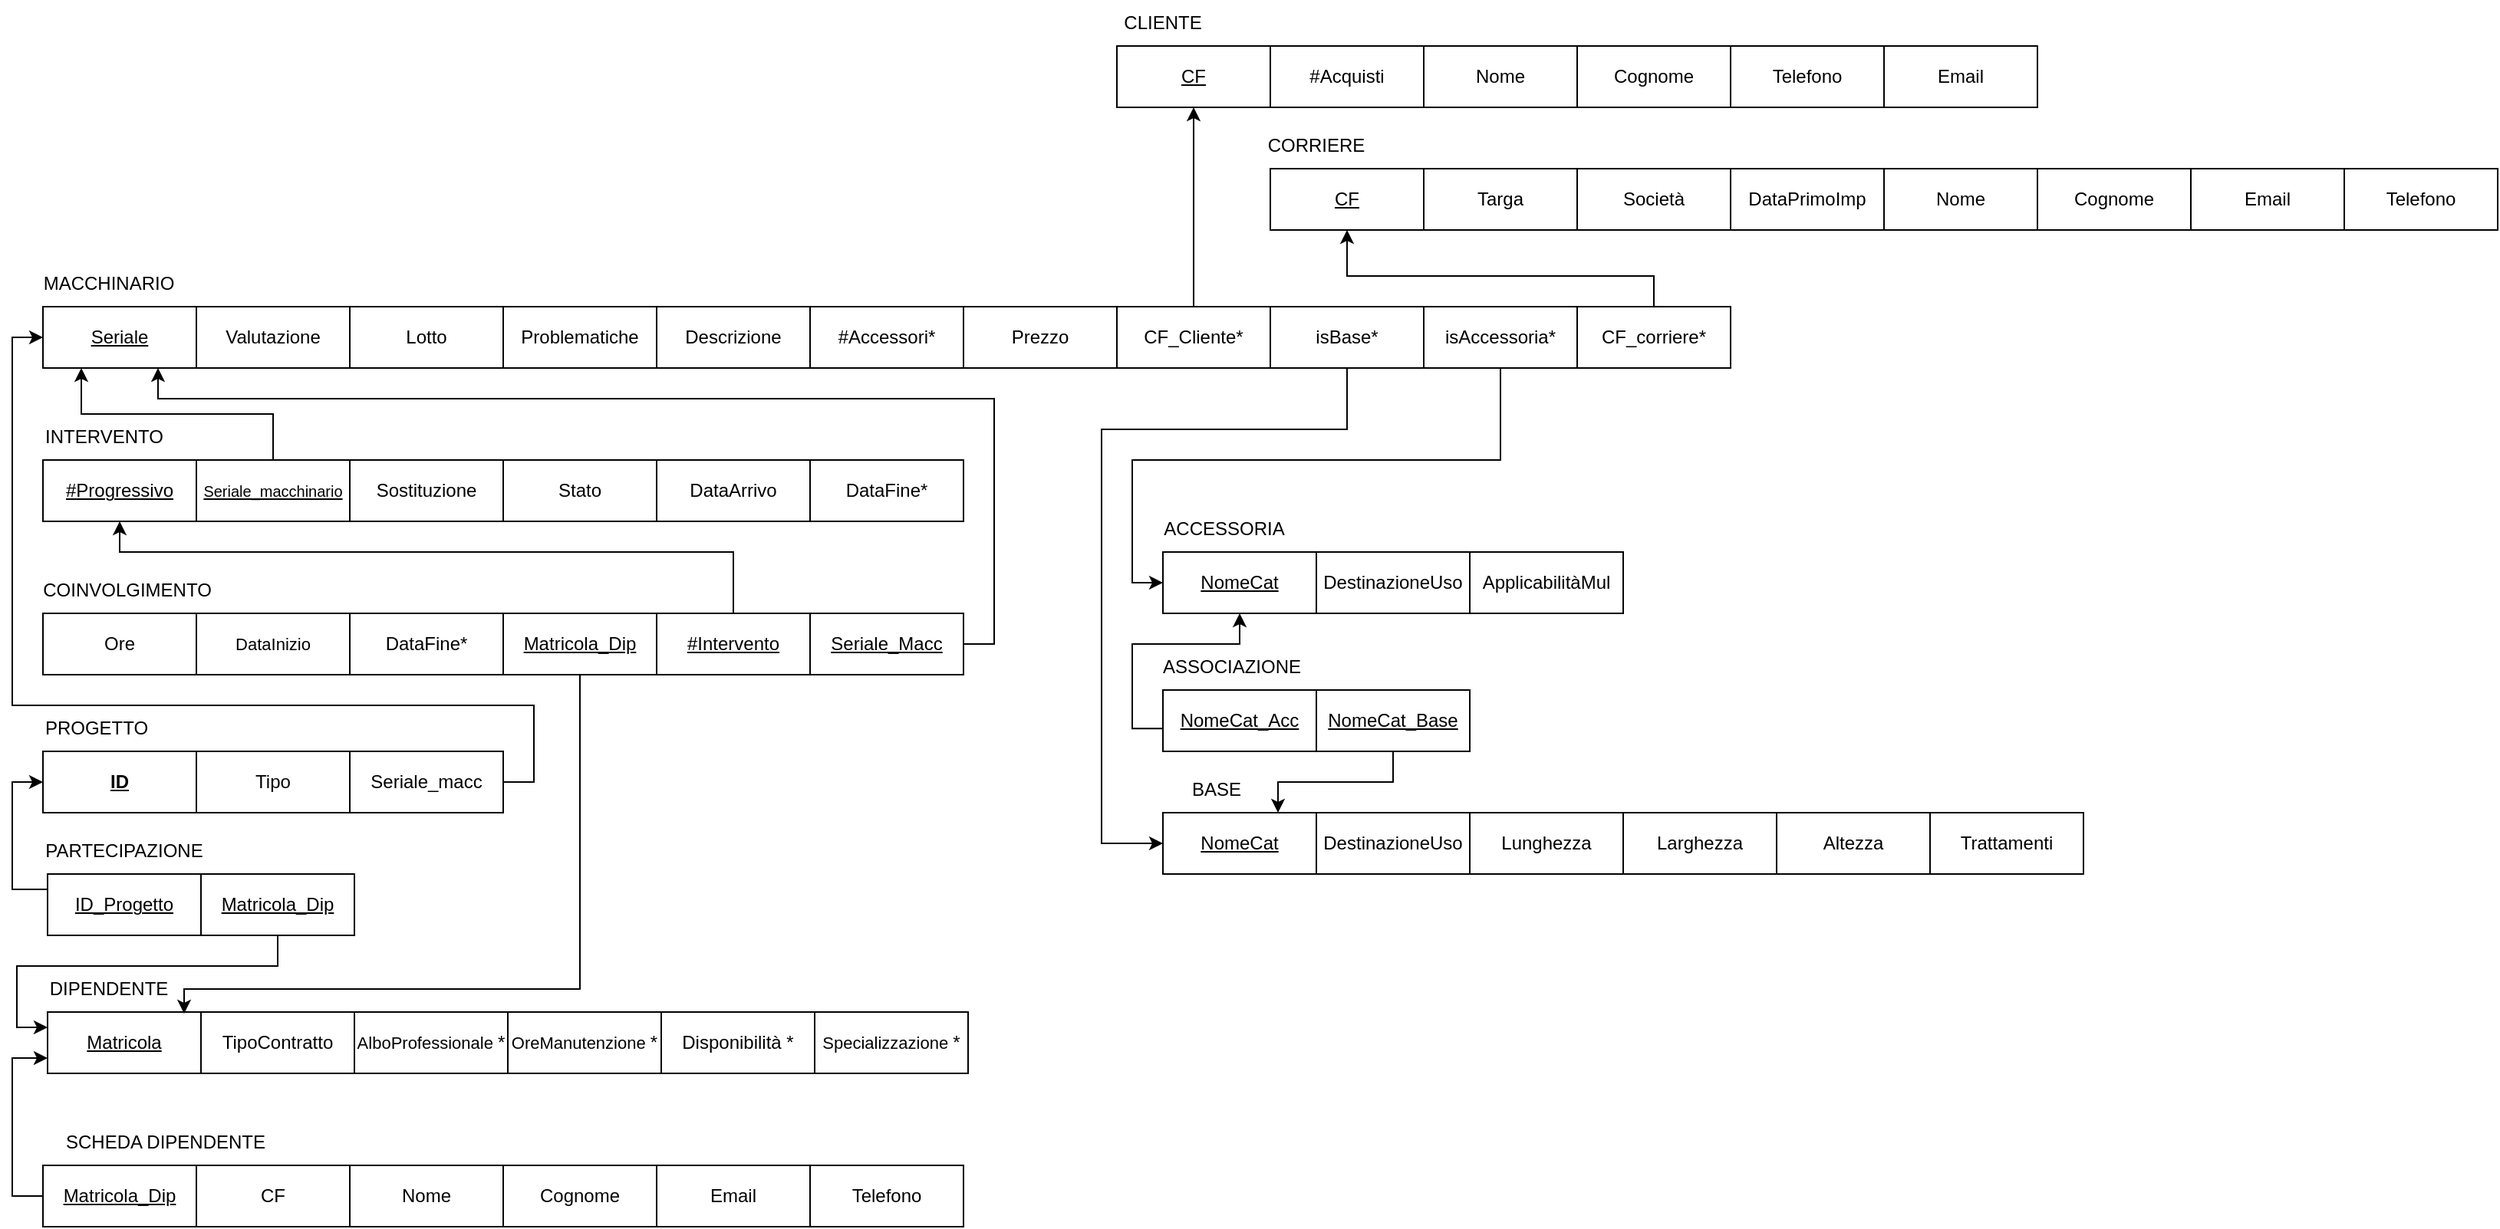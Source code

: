 <mxfile version="15.9.1" type="github">
  <diagram id="WpugDyYvn8EeGp7OIS5a" name="Page-1">
    <mxGraphModel dx="1788" dy="664" grid="1" gridSize="10" guides="1" tooltips="1" connect="1" arrows="1" fold="1" page="1" pageScale="1" pageWidth="827" pageHeight="1169" math="0" shadow="0">
      <root>
        <mxCell id="0" />
        <mxCell id="1" parent="0" />
        <mxCell id="ZD2GbBzJbw6rys_hTAOi-2" value="Valutazione" style="whiteSpace=wrap;html=1;align=center;" parent="1" vertex="1">
          <mxGeometry x="-690" y="240" width="100" height="40" as="geometry" />
        </mxCell>
        <mxCell id="ZD2GbBzJbw6rys_hTAOi-3" value="&lt;u&gt;Seriale&lt;/u&gt;" style="whiteSpace=wrap;html=1;align=center;" parent="1" vertex="1">
          <mxGeometry x="-790" y="240" width="100" height="40" as="geometry" />
        </mxCell>
        <mxCell id="ZD2GbBzJbw6rys_hTAOi-4" value="MACCHINARIO" style="text;html=1;strokeColor=none;fillColor=none;align=center;verticalAlign=middle;whiteSpace=wrap;rounded=0;" parent="1" vertex="1">
          <mxGeometry x="-787" y="210" width="80" height="30" as="geometry" />
        </mxCell>
        <mxCell id="ZD2GbBzJbw6rys_hTAOi-5" value="Lotto" style="whiteSpace=wrap;html=1;align=center;" parent="1" vertex="1">
          <mxGeometry x="-590" y="240" width="100" height="40" as="geometry" />
        </mxCell>
        <mxCell id="ZD2GbBzJbw6rys_hTAOi-6" value="Problematiche&lt;span style=&quot;color: rgba(0 , 0 , 0 , 0) ; font-family: monospace ; font-size: 0px&quot;&gt;%3CmxGraphModel%3E%3Croot%3E%3CmxCell%20id%3D%220%22%2F%3E%3CmxCell%20id%3D%221%22%20parent%3D%220%22%2F%3E%3CmxCell%20id%3D%222%22%20value%3D%22Entity%22%20style%3D%22whiteSpace%3Dwrap%3Bhtml%3D1%3Balign%3Dcenter%3B%22%20vertex%3D%221%22%20parent%3D%221%22%3E%3CmxGeometry%20x%3D%22320%22%20y%3D%22290%22%20width%3D%22100%22%20height%3D%2240%22%20as%3D%22geometry%22%2F%3E%3C%2FmxCell%3E%3C%2Froot%3E%3C%2FmxGraphModel%3E&lt;/span&gt;" style="whiteSpace=wrap;html=1;align=center;" parent="1" vertex="1">
          <mxGeometry x="-490" y="240" width="100" height="40" as="geometry" />
        </mxCell>
        <mxCell id="ZD2GbBzJbw6rys_hTAOi-7" value="Descrizione" style="whiteSpace=wrap;html=1;align=center;" parent="1" vertex="1">
          <mxGeometry x="-390" y="240" width="100" height="40" as="geometry" />
        </mxCell>
        <mxCell id="ZD2GbBzJbw6rys_hTAOi-8" value="#Accessori*" style="whiteSpace=wrap;html=1;align=center;" parent="1" vertex="1">
          <mxGeometry x="-290" y="240" width="100" height="40" as="geometry" />
        </mxCell>
        <mxCell id="ZD2GbBzJbw6rys_hTAOi-9" value="Prezzo" style="whiteSpace=wrap;html=1;align=center;" parent="1" vertex="1">
          <mxGeometry x="-190" y="240" width="100" height="40" as="geometry" />
        </mxCell>
        <mxCell id="ZD2GbBzJbw6rys_hTAOi-10" value="ApplicabilitàMul" style="whiteSpace=wrap;html=1;align=center;" parent="1" vertex="1">
          <mxGeometry x="140" y="400" width="100" height="40" as="geometry" />
        </mxCell>
        <mxCell id="ZD2GbBzJbw6rys_hTAOi-11" value="DestinazioneUso" style="whiteSpace=wrap;html=1;align=center;" parent="1" vertex="1">
          <mxGeometry x="40" y="400" width="100" height="40" as="geometry" />
        </mxCell>
        <mxCell id="ZD2GbBzJbw6rys_hTAOi-12" value="&lt;u&gt;NomeCat&lt;/u&gt;" style="whiteSpace=wrap;html=1;align=center;" parent="1" vertex="1">
          <mxGeometry x="-60" y="400" width="100" height="40" as="geometry" />
        </mxCell>
        <mxCell id="ZD2GbBzJbw6rys_hTAOi-13" value="ACCESSORIA" style="text;html=1;strokeColor=none;fillColor=none;align=center;verticalAlign=middle;whiteSpace=wrap;rounded=0;" parent="1" vertex="1">
          <mxGeometry x="-50" y="370" width="60" height="30" as="geometry" />
        </mxCell>
        <mxCell id="ZD2GbBzJbw6rys_hTAOi-14" value="DestinazioneUso" style="whiteSpace=wrap;html=1;align=center;" parent="1" vertex="1">
          <mxGeometry x="40" y="570" width="100" height="40" as="geometry" />
        </mxCell>
        <mxCell id="ZD2GbBzJbw6rys_hTAOi-15" value="&lt;u&gt;NomeCat&lt;/u&gt;" style="whiteSpace=wrap;html=1;align=center;" parent="1" vertex="1">
          <mxGeometry x="-60" y="570" width="100" height="40" as="geometry" />
        </mxCell>
        <mxCell id="ZD2GbBzJbw6rys_hTAOi-16" value="BASE" style="text;html=1;strokeColor=none;fillColor=none;align=center;verticalAlign=middle;whiteSpace=wrap;rounded=0;" parent="1" vertex="1">
          <mxGeometry x="-50" y="540" width="50" height="30" as="geometry" />
        </mxCell>
        <mxCell id="ZD2GbBzJbw6rys_hTAOi-17" value="Lunghezza" style="whiteSpace=wrap;html=1;align=center;" parent="1" vertex="1">
          <mxGeometry x="140" y="570" width="100" height="40" as="geometry" />
        </mxCell>
        <mxCell id="ZD2GbBzJbw6rys_hTAOi-18" value="Larghezza" style="whiteSpace=wrap;html=1;align=center;" parent="1" vertex="1">
          <mxGeometry x="240" y="570" width="100" height="40" as="geometry" />
        </mxCell>
        <mxCell id="ZD2GbBzJbw6rys_hTAOi-19" value="Altezza" style="whiteSpace=wrap;html=1;align=center;" parent="1" vertex="1">
          <mxGeometry x="340" y="570" width="100" height="40" as="geometry" />
        </mxCell>
        <mxCell id="ZD2GbBzJbw6rys_hTAOi-20" value="Trattamenti" style="whiteSpace=wrap;html=1;align=center;" parent="1" vertex="1">
          <mxGeometry x="440" y="570" width="100" height="40" as="geometry" />
        </mxCell>
        <mxCell id="ZD2GbBzJbw6rys_hTAOi-22" value="#Acquisti" style="whiteSpace=wrap;html=1;align=center;" parent="1" vertex="1">
          <mxGeometry x="10" y="70" width="100" height="40" as="geometry" />
        </mxCell>
        <mxCell id="ZD2GbBzJbw6rys_hTAOi-23" value="&lt;u&gt;CF&lt;/u&gt;" style="whiteSpace=wrap;html=1;align=center;" parent="1" vertex="1">
          <mxGeometry x="-90" y="70" width="100" height="40" as="geometry" />
        </mxCell>
        <mxCell id="ZD2GbBzJbw6rys_hTAOi-24" value="CLIENTE" style="text;html=1;strokeColor=none;fillColor=none;align=center;verticalAlign=middle;whiteSpace=wrap;rounded=0;" parent="1" vertex="1">
          <mxGeometry x="-90" y="40" width="60" height="30" as="geometry" />
        </mxCell>
        <mxCell id="ZD2GbBzJbw6rys_hTAOi-25" value="Nome" style="whiteSpace=wrap;html=1;align=center;" parent="1" vertex="1">
          <mxGeometry x="110" y="70" width="100" height="40" as="geometry" />
        </mxCell>
        <mxCell id="ZD2GbBzJbw6rys_hTAOi-26" value="Cognome" style="whiteSpace=wrap;html=1;align=center;" parent="1" vertex="1">
          <mxGeometry x="210" y="70" width="100" height="40" as="geometry" />
        </mxCell>
        <mxCell id="ZD2GbBzJbw6rys_hTAOi-29" value="Email" style="whiteSpace=wrap;html=1;align=center;" parent="1" vertex="1">
          <mxGeometry x="410" y="70" width="100" height="40" as="geometry" />
        </mxCell>
        <mxCell id="ZD2GbBzJbw6rys_hTAOi-32" value="Telefono" style="whiteSpace=wrap;html=1;align=center;" parent="1" vertex="1">
          <mxGeometry x="310" y="70" width="100" height="40" as="geometry" />
        </mxCell>
        <mxCell id="ZD2GbBzJbw6rys_hTAOi-36" value="Targa" style="whiteSpace=wrap;html=1;align=center;" parent="1" vertex="1">
          <mxGeometry x="110" y="150" width="100" height="40" as="geometry" />
        </mxCell>
        <mxCell id="ZD2GbBzJbw6rys_hTAOi-37" value="&lt;u&gt;CF&lt;/u&gt;" style="whiteSpace=wrap;html=1;align=center;" parent="1" vertex="1">
          <mxGeometry x="10" y="150" width="100" height="40" as="geometry" />
        </mxCell>
        <mxCell id="ZD2GbBzJbw6rys_hTAOi-38" value="CORRIERE" style="text;html=1;strokeColor=none;fillColor=none;align=center;verticalAlign=middle;whiteSpace=wrap;rounded=0;" parent="1" vertex="1">
          <mxGeometry x="10" y="120" width="60" height="30" as="geometry" />
        </mxCell>
        <mxCell id="ZD2GbBzJbw6rys_hTAOi-41" value="Società" style="whiteSpace=wrap;html=1;align=center;" parent="1" vertex="1">
          <mxGeometry x="210" y="150" width="100" height="40" as="geometry" />
        </mxCell>
        <mxCell id="ZD2GbBzJbw6rys_hTAOi-42" value="DataPrimoImp" style="whiteSpace=wrap;html=1;align=center;" parent="1" vertex="1">
          <mxGeometry x="310" y="150" width="100" height="40" as="geometry" />
        </mxCell>
        <mxCell id="x0QkByME8XD4Ap1xWnep-7" style="edgeStyle=orthogonalEdgeStyle;rounded=0;orthogonalLoop=1;jettySize=auto;html=1;entryX=0.25;entryY=1;entryDx=0;entryDy=0;" edge="1" parent="1" source="ZD2GbBzJbw6rys_hTAOi-48" target="ZD2GbBzJbw6rys_hTAOi-3">
          <mxGeometry relative="1" as="geometry" />
        </mxCell>
        <mxCell id="ZD2GbBzJbw6rys_hTAOi-48" value="&lt;u&gt;&lt;font size=&quot;1&quot;&gt;Seriale_macchinario&lt;/font&gt;&lt;/u&gt;" style="whiteSpace=wrap;html=1;align=center;" parent="1" vertex="1">
          <mxGeometry x="-690" y="340" width="100" height="40" as="geometry" />
        </mxCell>
        <mxCell id="ZD2GbBzJbw6rys_hTAOi-49" value="&lt;u&gt;#Progressivo&lt;/u&gt;" style="whiteSpace=wrap;html=1;align=center;" parent="1" vertex="1">
          <mxGeometry x="-790" y="340" width="100" height="40" as="geometry" />
        </mxCell>
        <mxCell id="ZD2GbBzJbw6rys_hTAOi-50" value="INTERVENTO" style="text;html=1;strokeColor=none;fillColor=none;align=center;verticalAlign=middle;whiteSpace=wrap;rounded=0;" parent="1" vertex="1">
          <mxGeometry x="-790" y="310" width="80" height="30" as="geometry" />
        </mxCell>
        <mxCell id="ZD2GbBzJbw6rys_hTAOi-51" value="Sostituzione" style="whiteSpace=wrap;html=1;align=center;" parent="1" vertex="1">
          <mxGeometry x="-590" y="340" width="100" height="40" as="geometry" />
        </mxCell>
        <mxCell id="ZD2GbBzJbw6rys_hTAOi-52" value="Stato" style="whiteSpace=wrap;html=1;align=center;" parent="1" vertex="1">
          <mxGeometry x="-490" y="340" width="100" height="40" as="geometry" />
        </mxCell>
        <mxCell id="ZD2GbBzJbw6rys_hTAOi-53" value="DataArrivo" style="whiteSpace=wrap;html=1;align=center;" parent="1" vertex="1">
          <mxGeometry x="-390" y="340" width="100" height="40" as="geometry" />
        </mxCell>
        <mxCell id="ZD2GbBzJbw6rys_hTAOi-54" value="DataFine*" style="whiteSpace=wrap;html=1;align=center;" parent="1" vertex="1">
          <mxGeometry x="-290" y="340" width="100" height="40" as="geometry" />
        </mxCell>
        <mxCell id="ZD2GbBzJbw6rys_hTAOi-55" value="Tipo" style="whiteSpace=wrap;html=1;align=center;" parent="1" vertex="1">
          <mxGeometry x="-690" y="530" width="100" height="40" as="geometry" />
        </mxCell>
        <mxCell id="ZD2GbBzJbw6rys_hTAOi-56" value="&lt;u&gt;&lt;b&gt;ID&lt;/b&gt;&lt;/u&gt;" style="whiteSpace=wrap;html=1;align=center;" parent="1" vertex="1">
          <mxGeometry x="-790" y="530" width="100" height="40" as="geometry" />
        </mxCell>
        <mxCell id="ZD2GbBzJbw6rys_hTAOi-57" value="PROGETTO" style="text;html=1;strokeColor=none;fillColor=none;align=center;verticalAlign=middle;whiteSpace=wrap;rounded=0;" parent="1" vertex="1">
          <mxGeometry x="-790" y="500" width="70" height="30" as="geometry" />
        </mxCell>
        <mxCell id="ZD2GbBzJbw6rys_hTAOi-59" value="TipoContratto" style="whiteSpace=wrap;html=1;align=center;" parent="1" vertex="1">
          <mxGeometry x="-687" y="700" width="100" height="40" as="geometry" />
        </mxCell>
        <mxCell id="ZD2GbBzJbw6rys_hTAOi-60" value="&lt;u&gt;Matricola&lt;/u&gt;" style="whiteSpace=wrap;html=1;align=center;" parent="1" vertex="1">
          <mxGeometry x="-787" y="700" width="100" height="40" as="geometry" />
        </mxCell>
        <mxCell id="ZD2GbBzJbw6rys_hTAOi-61" value="DIPENDENTE" style="text;html=1;strokeColor=none;fillColor=none;align=center;verticalAlign=middle;whiteSpace=wrap;rounded=0;" parent="1" vertex="1">
          <mxGeometry x="-787" y="670" width="80" height="30" as="geometry" />
        </mxCell>
        <mxCell id="ZD2GbBzJbw6rys_hTAOi-62" value="&lt;font style=&quot;font-size: 11px&quot;&gt;AlboProfessionale &lt;/font&gt;*" style="whiteSpace=wrap;html=1;align=center;" parent="1" vertex="1">
          <mxGeometry x="-587" y="700" width="100" height="40" as="geometry" />
        </mxCell>
        <mxCell id="ZD2GbBzJbw6rys_hTAOi-63" value="&lt;font style=&quot;font-size: 11px&quot;&gt;OreManutenzione &lt;/font&gt;*" style="whiteSpace=wrap;html=1;align=center;" parent="1" vertex="1">
          <mxGeometry x="-487" y="700" width="100" height="40" as="geometry" />
        </mxCell>
        <mxCell id="ZD2GbBzJbw6rys_hTAOi-64" value="Disponibilità *" style="whiteSpace=wrap;html=1;align=center;" parent="1" vertex="1">
          <mxGeometry x="-387" y="700" width="100" height="40" as="geometry" />
        </mxCell>
        <mxCell id="ZD2GbBzJbw6rys_hTAOi-65" value="&lt;font style=&quot;font-size: 11px&quot;&gt;Specializzazione &lt;/font&gt;*" style="whiteSpace=wrap;html=1;align=center;" parent="1" vertex="1">
          <mxGeometry x="-287" y="700" width="100" height="40" as="geometry" />
        </mxCell>
        <mxCell id="ZD2GbBzJbw6rys_hTAOi-66" value="CF" style="whiteSpace=wrap;html=1;align=center;" parent="1" vertex="1">
          <mxGeometry x="-690" y="800" width="100" height="40" as="geometry" />
        </mxCell>
        <mxCell id="ZD2GbBzJbw6rys_hTAOi-77" style="edgeStyle=orthogonalEdgeStyle;rounded=0;orthogonalLoop=1;jettySize=auto;html=1;exitX=0;exitY=0.5;exitDx=0;exitDy=0;entryX=0;entryY=0.75;entryDx=0;entryDy=0;" parent="1" source="ZD2GbBzJbw6rys_hTAOi-67" target="ZD2GbBzJbw6rys_hTAOi-60" edge="1">
          <mxGeometry relative="1" as="geometry" />
        </mxCell>
        <mxCell id="ZD2GbBzJbw6rys_hTAOi-67" value="&lt;u&gt;Matricola_Dip&lt;/u&gt;" style="whiteSpace=wrap;html=1;align=center;" parent="1" vertex="1">
          <mxGeometry x="-790" y="800" width="100" height="40" as="geometry" />
        </mxCell>
        <mxCell id="ZD2GbBzJbw6rys_hTAOi-68" value="SCHEDA DIPENDENTE" style="text;html=1;strokeColor=none;fillColor=none;align=center;verticalAlign=middle;whiteSpace=wrap;rounded=0;" parent="1" vertex="1">
          <mxGeometry x="-780" y="770" width="140" height="30" as="geometry" />
        </mxCell>
        <mxCell id="ZD2GbBzJbw6rys_hTAOi-69" value="Nome" style="whiteSpace=wrap;html=1;align=center;" parent="1" vertex="1">
          <mxGeometry x="-590" y="800" width="100" height="40" as="geometry" />
        </mxCell>
        <mxCell id="ZD2GbBzJbw6rys_hTAOi-70" value="Cognome" style="whiteSpace=wrap;html=1;align=center;" parent="1" vertex="1">
          <mxGeometry x="-490" y="800" width="100" height="40" as="geometry" />
        </mxCell>
        <mxCell id="ZD2GbBzJbw6rys_hTAOi-71" value="Email" style="whiteSpace=wrap;html=1;align=center;" parent="1" vertex="1">
          <mxGeometry x="-390" y="800" width="100" height="40" as="geometry" />
        </mxCell>
        <mxCell id="ZD2GbBzJbw6rys_hTAOi-72" value="Telefono" style="whiteSpace=wrap;html=1;align=center;" parent="1" vertex="1">
          <mxGeometry x="-290" y="800" width="100" height="40" as="geometry" />
        </mxCell>
        <mxCell id="x0QkByME8XD4Ap1xWnep-1" style="edgeStyle=orthogonalEdgeStyle;rounded=0;orthogonalLoop=1;jettySize=auto;html=1;entryX=0.5;entryY=1;entryDx=0;entryDy=0;" edge="1" parent="1" source="ZD2GbBzJbw6rys_hTAOi-78" target="ZD2GbBzJbw6rys_hTAOi-23">
          <mxGeometry relative="1" as="geometry" />
        </mxCell>
        <mxCell id="ZD2GbBzJbw6rys_hTAOi-78" value="CF_Cliente*" style="whiteSpace=wrap;html=1;align=center;" parent="1" vertex="1">
          <mxGeometry x="-90" y="240" width="100" height="40" as="geometry" />
        </mxCell>
        <mxCell id="x0QkByME8XD4Ap1xWnep-10" style="edgeStyle=orthogonalEdgeStyle;rounded=0;orthogonalLoop=1;jettySize=auto;html=1;entryX=0;entryY=0.5;entryDx=0;entryDy=0;" edge="1" parent="1" source="ZD2GbBzJbw6rys_hTAOi-81" target="ZD2GbBzJbw6rys_hTAOi-15">
          <mxGeometry relative="1" as="geometry">
            <Array as="points">
              <mxPoint x="60" y="320" />
              <mxPoint x="-100" y="320" />
              <mxPoint x="-100" y="590" />
            </Array>
          </mxGeometry>
        </mxCell>
        <mxCell id="ZD2GbBzJbw6rys_hTAOi-81" value="isBase*" style="whiteSpace=wrap;html=1;align=center;" parent="1" vertex="1">
          <mxGeometry x="10" y="240" width="100" height="40" as="geometry" />
        </mxCell>
        <mxCell id="ZD2GbBzJbw6rys_hTAOi-89" style="edgeStyle=orthogonalEdgeStyle;rounded=0;orthogonalLoop=1;jettySize=auto;html=1;exitX=0.5;exitY=1;exitDx=0;exitDy=0;entryX=0;entryY=0.5;entryDx=0;entryDy=0;" parent="1" source="ZD2GbBzJbw6rys_hTAOi-82" target="ZD2GbBzJbw6rys_hTAOi-12" edge="1">
          <mxGeometry relative="1" as="geometry" />
        </mxCell>
        <mxCell id="ZD2GbBzJbw6rys_hTAOi-82" value="isAccessoria*" style="whiteSpace=wrap;html=1;align=center;" parent="1" vertex="1">
          <mxGeometry x="110" y="240" width="100" height="40" as="geometry" />
        </mxCell>
        <mxCell id="x0QkByME8XD4Ap1xWnep-2" style="edgeStyle=orthogonalEdgeStyle;rounded=0;orthogonalLoop=1;jettySize=auto;html=1;entryX=0.5;entryY=1;entryDx=0;entryDy=0;" edge="1" parent="1" source="ZD2GbBzJbw6rys_hTAOi-83">
          <mxGeometry relative="1" as="geometry">
            <mxPoint x="60" y="190" as="targetPoint" />
            <Array as="points">
              <mxPoint x="260" y="220" />
              <mxPoint x="60" y="220" />
            </Array>
          </mxGeometry>
        </mxCell>
        <mxCell id="ZD2GbBzJbw6rys_hTAOi-83" value="CF_corriere*" style="whiteSpace=wrap;html=1;align=center;" parent="1" vertex="1">
          <mxGeometry x="210" y="240" width="100" height="40" as="geometry" />
        </mxCell>
        <mxCell id="ZD2GbBzJbw6rys_hTAOi-109" style="edgeStyle=orthogonalEdgeStyle;rounded=0;orthogonalLoop=1;jettySize=auto;html=1;exitX=0.5;exitY=1;exitDx=0;exitDy=0;entryX=0.75;entryY=0;entryDx=0;entryDy=0;fontSize=11;" parent="1" source="ZD2GbBzJbw6rys_hTAOi-85" target="ZD2GbBzJbw6rys_hTAOi-15" edge="1">
          <mxGeometry relative="1" as="geometry" />
        </mxCell>
        <mxCell id="ZD2GbBzJbw6rys_hTAOi-85" value="&lt;u&gt;NomeCat_Base&lt;/u&gt;" style="whiteSpace=wrap;html=1;align=center;" parent="1" vertex="1">
          <mxGeometry x="40" y="490" width="100" height="40" as="geometry" />
        </mxCell>
        <mxCell id="ZD2GbBzJbw6rys_hTAOi-110" style="edgeStyle=orthogonalEdgeStyle;rounded=0;orthogonalLoop=1;jettySize=auto;html=1;exitX=-0.004;exitY=0.628;exitDx=0;exitDy=0;entryX=0.5;entryY=1;entryDx=0;entryDy=0;fontSize=11;exitPerimeter=0;" parent="1" source="ZD2GbBzJbw6rys_hTAOi-86" target="ZD2GbBzJbw6rys_hTAOi-12" edge="1">
          <mxGeometry relative="1" as="geometry">
            <Array as="points">
              <mxPoint x="-80" y="515" />
              <mxPoint x="-80" y="460" />
              <mxPoint x="-10" y="460" />
            </Array>
          </mxGeometry>
        </mxCell>
        <mxCell id="ZD2GbBzJbw6rys_hTAOi-86" value="&lt;u&gt;NomeCat_Acc&lt;/u&gt;" style="whiteSpace=wrap;html=1;align=center;" parent="1" vertex="1">
          <mxGeometry x="-60" y="490" width="100" height="40" as="geometry" />
        </mxCell>
        <mxCell id="ZD2GbBzJbw6rys_hTAOi-87" value="ASSOCIAZIONE" style="text;html=1;strokeColor=none;fillColor=none;align=center;verticalAlign=middle;whiteSpace=wrap;rounded=0;" parent="1" vertex="1">
          <mxGeometry x="-60" y="460" width="90" height="30" as="geometry" />
        </mxCell>
        <mxCell id="ZD2GbBzJbw6rys_hTAOi-92" value="Nome" style="whiteSpace=wrap;html=1;align=center;" parent="1" vertex="1">
          <mxGeometry x="410" y="150" width="100" height="40" as="geometry" />
        </mxCell>
        <mxCell id="ZD2GbBzJbw6rys_hTAOi-93" value="Cognome" style="whiteSpace=wrap;html=1;align=center;" parent="1" vertex="1">
          <mxGeometry x="510" y="150" width="100" height="40" as="geometry" />
        </mxCell>
        <mxCell id="ZD2GbBzJbw6rys_hTAOi-94" value="Email" style="whiteSpace=wrap;html=1;align=center;" parent="1" vertex="1">
          <mxGeometry x="610" y="150" width="100" height="40" as="geometry" />
        </mxCell>
        <mxCell id="ZD2GbBzJbw6rys_hTAOi-95" value="Telefono" style="whiteSpace=wrap;html=1;align=center;" parent="1" vertex="1">
          <mxGeometry x="710" y="150" width="100" height="40" as="geometry" />
        </mxCell>
        <mxCell id="ZD2GbBzJbw6rys_hTAOi-112" style="edgeStyle=orthogonalEdgeStyle;rounded=0;orthogonalLoop=1;jettySize=auto;html=1;exitX=1;exitY=0.5;exitDx=0;exitDy=0;fontSize=11;entryX=0;entryY=0.5;entryDx=0;entryDy=0;" parent="1" source="ZD2GbBzJbw6rys_hTAOi-96" target="ZD2GbBzJbw6rys_hTAOi-3" edge="1">
          <mxGeometry relative="1" as="geometry">
            <mxPoint x="-800" y="160" as="targetPoint" />
            <Array as="points">
              <mxPoint x="-470" y="550" />
              <mxPoint x="-470" y="500" />
              <mxPoint x="-810" y="500" />
              <mxPoint x="-810" y="260" />
            </Array>
          </mxGeometry>
        </mxCell>
        <mxCell id="ZD2GbBzJbw6rys_hTAOi-96" value="Seriale_macc" style="whiteSpace=wrap;html=1;align=center;" parent="1" vertex="1">
          <mxGeometry x="-590" y="530" width="100" height="40" as="geometry" />
        </mxCell>
        <mxCell id="ZD2GbBzJbw6rys_hTAOi-97" value="&lt;font style=&quot;font-size: 11px&quot;&gt;DataInizio&lt;/font&gt;" style="whiteSpace=wrap;html=1;align=center;" parent="1" vertex="1">
          <mxGeometry x="-690" y="440" width="100" height="40" as="geometry" />
        </mxCell>
        <mxCell id="ZD2GbBzJbw6rys_hTAOi-98" value="Ore" style="whiteSpace=wrap;html=1;align=center;" parent="1" vertex="1">
          <mxGeometry x="-790" y="440" width="100" height="40" as="geometry" />
        </mxCell>
        <mxCell id="ZD2GbBzJbw6rys_hTAOi-99" value="COINVOLGIMENTO" style="text;html=1;strokeColor=none;fillColor=none;align=center;verticalAlign=middle;whiteSpace=wrap;rounded=0;" parent="1" vertex="1">
          <mxGeometry x="-790" y="410" width="110" height="30" as="geometry" />
        </mxCell>
        <mxCell id="ZD2GbBzJbw6rys_hTAOi-100" value="DataFine*" style="whiteSpace=wrap;html=1;align=center;" parent="1" vertex="1">
          <mxGeometry x="-590" y="440" width="100" height="40" as="geometry" />
        </mxCell>
        <mxCell id="x0QkByME8XD4Ap1xWnep-4" style="edgeStyle=orthogonalEdgeStyle;rounded=0;orthogonalLoop=1;jettySize=auto;html=1;entryX=0.89;entryY=0.025;entryDx=0;entryDy=0;entryPerimeter=0;" edge="1" parent="1" source="ZD2GbBzJbw6rys_hTAOi-101" target="ZD2GbBzJbw6rys_hTAOi-60">
          <mxGeometry relative="1" as="geometry">
            <Array as="points">
              <mxPoint x="-440" y="685" />
              <mxPoint x="-698" y="685" />
            </Array>
          </mxGeometry>
        </mxCell>
        <mxCell id="ZD2GbBzJbw6rys_hTAOi-101" value="&lt;u&gt;Matricola_Dip&lt;/u&gt;" style="whiteSpace=wrap;html=1;align=center;" parent="1" vertex="1">
          <mxGeometry x="-490" y="440" width="100" height="40" as="geometry" />
        </mxCell>
        <mxCell id="x0QkByME8XD4Ap1xWnep-5" style="edgeStyle=orthogonalEdgeStyle;rounded=0;orthogonalLoop=1;jettySize=auto;html=1;entryX=0.5;entryY=1;entryDx=0;entryDy=0;" edge="1" parent="1" source="ZD2GbBzJbw6rys_hTAOi-102" target="ZD2GbBzJbw6rys_hTAOi-49">
          <mxGeometry relative="1" as="geometry">
            <Array as="points">
              <mxPoint x="-340" y="400" />
              <mxPoint x="-740" y="400" />
            </Array>
          </mxGeometry>
        </mxCell>
        <mxCell id="ZD2GbBzJbw6rys_hTAOi-102" value="&lt;u&gt;#Intervento&lt;/u&gt;" style="whiteSpace=wrap;html=1;align=center;" parent="1" vertex="1">
          <mxGeometry x="-390" y="440" width="100" height="40" as="geometry" />
        </mxCell>
        <mxCell id="x0QkByME8XD4Ap1xWnep-6" style="edgeStyle=orthogonalEdgeStyle;rounded=0;orthogonalLoop=1;jettySize=auto;html=1;entryX=0.75;entryY=1;entryDx=0;entryDy=0;" edge="1" parent="1" source="ZD2GbBzJbw6rys_hTAOi-103" target="ZD2GbBzJbw6rys_hTAOi-3">
          <mxGeometry relative="1" as="geometry">
            <Array as="points">
              <mxPoint x="-170" y="460" />
              <mxPoint x="-170" y="300" />
              <mxPoint x="-715" y="300" />
            </Array>
          </mxGeometry>
        </mxCell>
        <mxCell id="ZD2GbBzJbw6rys_hTAOi-103" value="&lt;u&gt;Seriale_Macc&lt;/u&gt;" style="whiteSpace=wrap;html=1;align=center;" parent="1" vertex="1">
          <mxGeometry x="-290" y="440" width="100" height="40" as="geometry" />
        </mxCell>
        <mxCell id="x0QkByME8XD4Ap1xWnep-3" style="edgeStyle=orthogonalEdgeStyle;rounded=0;orthogonalLoop=1;jettySize=auto;html=1;entryX=0;entryY=0.25;entryDx=0;entryDy=0;" edge="1" parent="1" source="ZD2GbBzJbw6rys_hTAOi-115" target="ZD2GbBzJbw6rys_hTAOi-60">
          <mxGeometry relative="1" as="geometry">
            <Array as="points">
              <mxPoint x="-637" y="670" />
              <mxPoint x="-807" y="670" />
              <mxPoint x="-807" y="710" />
            </Array>
          </mxGeometry>
        </mxCell>
        <mxCell id="ZD2GbBzJbw6rys_hTAOi-115" value="&lt;u&gt;Matricola_Dip&lt;/u&gt;" style="whiteSpace=wrap;html=1;align=center;" parent="1" vertex="1">
          <mxGeometry x="-687" y="610" width="100" height="40" as="geometry" />
        </mxCell>
        <mxCell id="ZD2GbBzJbw6rys_hTAOi-123" style="edgeStyle=orthogonalEdgeStyle;rounded=0;orthogonalLoop=1;jettySize=auto;html=1;exitX=0;exitY=0.25;exitDx=0;exitDy=0;entryX=0;entryY=0.5;entryDx=0;entryDy=0;fontSize=11;" parent="1" source="ZD2GbBzJbw6rys_hTAOi-116" target="ZD2GbBzJbw6rys_hTAOi-56" edge="1">
          <mxGeometry relative="1" as="geometry" />
        </mxCell>
        <mxCell id="ZD2GbBzJbw6rys_hTAOi-116" value="&lt;u&gt;ID_Progetto&lt;/u&gt;" style="whiteSpace=wrap;html=1;align=center;" parent="1" vertex="1">
          <mxGeometry x="-787" y="610" width="100" height="40" as="geometry" />
        </mxCell>
        <mxCell id="ZD2GbBzJbw6rys_hTAOi-117" value="PARTECIPAZIONE" style="text;html=1;strokeColor=none;fillColor=none;align=center;verticalAlign=middle;whiteSpace=wrap;rounded=0;" parent="1" vertex="1">
          <mxGeometry x="-767" y="580" width="60" height="30" as="geometry" />
        </mxCell>
      </root>
    </mxGraphModel>
  </diagram>
</mxfile>
